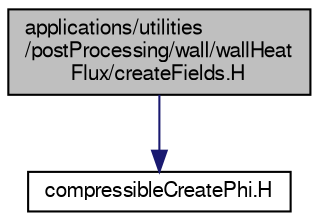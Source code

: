 digraph "applications/utilities/postProcessing/wall/wallHeatFlux/createFields.H"
{
  bgcolor="transparent";
  edge [fontname="FreeSans",fontsize="10",labelfontname="FreeSans",labelfontsize="10"];
  node [fontname="FreeSans",fontsize="10",shape=record];
  Node1 [label="applications/utilities\l/postProcessing/wall/wallHeat\lFlux/createFields.H",height=0.2,width=0.4,color="black", fillcolor="grey75", style="filled" fontcolor="black"];
  Node1 -> Node2 [color="midnightblue",fontsize="10",style="solid",fontname="FreeSans"];
  Node2 [label="compressibleCreatePhi.H",height=0.2,width=0.4,color="black",URL="$a04630.html",tooltip="Creates and initialises the face-flux field phi. "];
}
